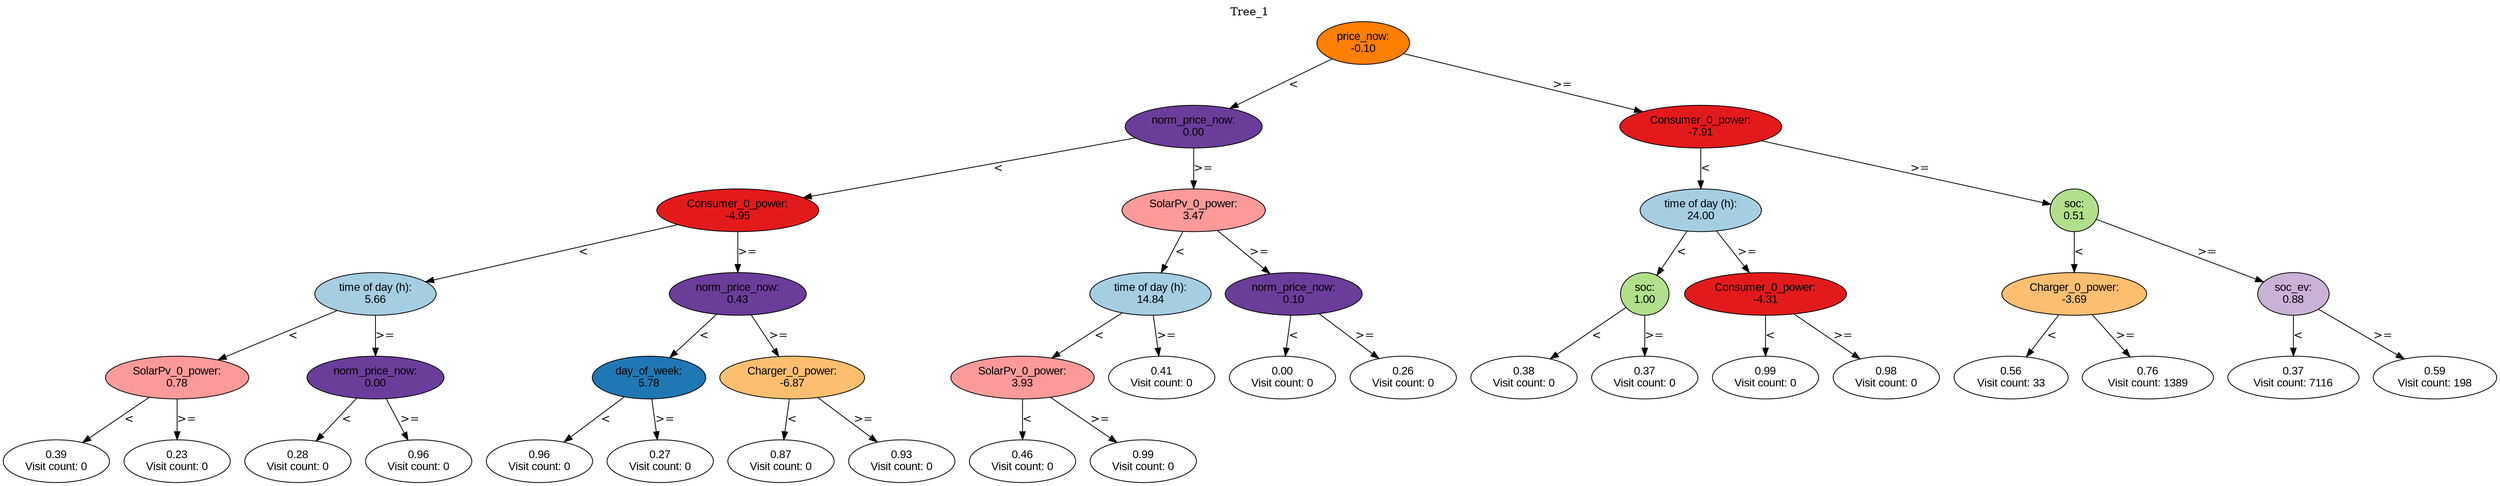 digraph BST {
    node [fontname="Arial" style=filled colorscheme=paired12];
    0 [ label = "price_now:
-0.10" fillcolor=8];
    1 [ label = "norm_price_now:
0.00" fillcolor=10];
    2 [ label = "Consumer_0_power:
-4.95" fillcolor=6];
    3 [ label = "time of day (h):
5.66" fillcolor=1];
    4 [ label = "SolarPv_0_power:
0.78" fillcolor=5];
    5 [ label = "0.39
Visit count: 0" fillcolor=white];
    6 [ label = "0.23
Visit count: 0" fillcolor=white];
    7 [ label = "norm_price_now:
0.00" fillcolor=10];
    8 [ label = "0.28
Visit count: 0" fillcolor=white];
    9 [ label = "0.96
Visit count: 0" fillcolor=white];
    10 [ label = "norm_price_now:
0.43" fillcolor=10];
    11 [ label = "day_of_week:
5.78" fillcolor=2];
    12 [ label = "0.96
Visit count: 0" fillcolor=white];
    13 [ label = "0.27
Visit count: 0" fillcolor=white];
    14 [ label = "Charger_0_power:
-6.87" fillcolor=7];
    15 [ label = "0.87
Visit count: 0" fillcolor=white];
    16 [ label = "0.93
Visit count: 0" fillcolor=white];
    17 [ label = "SolarPv_0_power:
3.47" fillcolor=5];
    18 [ label = "time of day (h):
14.84" fillcolor=1];
    19 [ label = "SolarPv_0_power:
3.93" fillcolor=5];
    20 [ label = "0.46
Visit count: 0" fillcolor=white];
    21 [ label = "0.99
Visit count: 0" fillcolor=white];
    22 [ label = "0.41
Visit count: 0" fillcolor=white];
    23 [ label = "norm_price_now:
0.10" fillcolor=10];
    24 [ label = "0.00
Visit count: 0" fillcolor=white];
    25 [ label = "0.26
Visit count: 0" fillcolor=white];
    26 [ label = "Consumer_0_power:
-7.91" fillcolor=6];
    27 [ label = "time of day (h):
24.00" fillcolor=1];
    28 [ label = "soc:
1.00" fillcolor=3];
    29 [ label = "0.38
Visit count: 0" fillcolor=white];
    30 [ label = "0.37
Visit count: 0" fillcolor=white];
    31 [ label = "Consumer_0_power:
-4.31" fillcolor=6];
    32 [ label = "0.99
Visit count: 0" fillcolor=white];
    33 [ label = "0.98
Visit count: 0" fillcolor=white];
    34 [ label = "soc:
0.51" fillcolor=3];
    35 [ label = "Charger_0_power:
-3.69" fillcolor=7];
    36 [ label = "0.56
Visit count: 33" fillcolor=white];
    37 [ label = "0.76
Visit count: 1389" fillcolor=white];
    38 [ label = "soc_ev:
0.88" fillcolor=9];
    39 [ label = "0.37
Visit count: 7116" fillcolor=white];
    40 [ label = "0.59
Visit count: 198" fillcolor=white];

    0  -> 1[ label = "<"];
    0  -> 26[ label = ">="];
    1  -> 2[ label = "<"];
    1  -> 17[ label = ">="];
    2  -> 3[ label = "<"];
    2  -> 10[ label = ">="];
    3  -> 4[ label = "<"];
    3  -> 7[ label = ">="];
    4  -> 5[ label = "<"];
    4  -> 6[ label = ">="];
    7  -> 8[ label = "<"];
    7  -> 9[ label = ">="];
    10  -> 11[ label = "<"];
    10  -> 14[ label = ">="];
    11  -> 12[ label = "<"];
    11  -> 13[ label = ">="];
    14  -> 15[ label = "<"];
    14  -> 16[ label = ">="];
    17  -> 18[ label = "<"];
    17  -> 23[ label = ">="];
    18  -> 19[ label = "<"];
    18  -> 22[ label = ">="];
    19  -> 20[ label = "<"];
    19  -> 21[ label = ">="];
    23  -> 24[ label = "<"];
    23  -> 25[ label = ">="];
    26  -> 27[ label = "<"];
    26  -> 34[ label = ">="];
    27  -> 28[ label = "<"];
    27  -> 31[ label = ">="];
    28  -> 29[ label = "<"];
    28  -> 30[ label = ">="];
    31  -> 32[ label = "<"];
    31  -> 33[ label = ">="];
    34  -> 35[ label = "<"];
    34  -> 38[ label = ">="];
    35  -> 36[ label = "<"];
    35  -> 37[ label = ">="];
    38  -> 39[ label = "<"];
    38  -> 40[ label = ">="];

    labelloc="t";
    label="Tree_1";
}